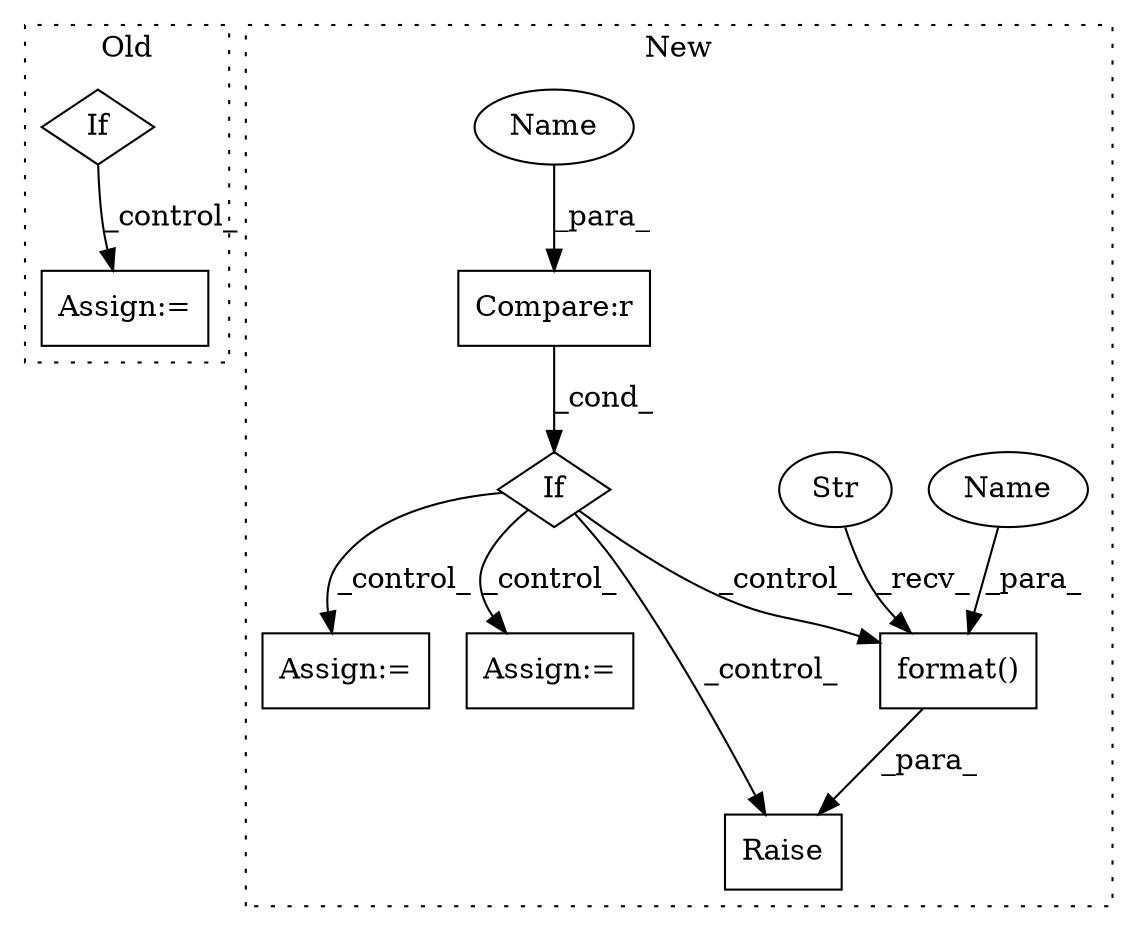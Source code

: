 digraph G {
subgraph cluster0 {
1 [label="If" a="96" s="2197,2206" l="3,15" shape="diamond"];
4 [label="Assign:=" a="68" s="2232" l="3" shape="box"];
label = "Old";
style="dotted";
}
subgraph cluster1 {
2 [label="format()" a="75" s="3323,3451" l="124,1" shape="box"];
3 [label="Str" a="66" s="3323" l="71" shape="ellipse"];
5 [label="Raise" a="91" s="3308" l="6" shape="box"];
6 [label="If" a="96" s="3245,3293" l="3,15" shape="diamond"];
7 [label="Compare:r" a="40" s="3248" l="45" shape="box"];
8 [label="Assign:=" a="68" s="3681" l="3" shape="box"];
9 [label="Assign:=" a="68" s="3518" l="3" shape="box"];
10 [label="Name" a="87" s="3248" l="4" shape="ellipse"];
11 [label="Name" a="87" s="3447" l="4" shape="ellipse"];
label = "New";
style="dotted";
}
1 -> 4 [label="_control_"];
2 -> 5 [label="_para_"];
3 -> 2 [label="_recv_"];
6 -> 8 [label="_control_"];
6 -> 9 [label="_control_"];
6 -> 2 [label="_control_"];
6 -> 5 [label="_control_"];
7 -> 6 [label="_cond_"];
10 -> 7 [label="_para_"];
11 -> 2 [label="_para_"];
}